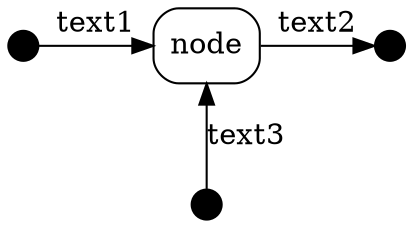 digraph g {
    node[shape=point, width=0.2];
    {
        rank=same;
        p1 -> n [label="text1"];
        n -> p2 [label="text2"];
    }
    n -> p3 [label="text3", dir=back];
    n[label="node", shape=rect, style=rounded];
}

